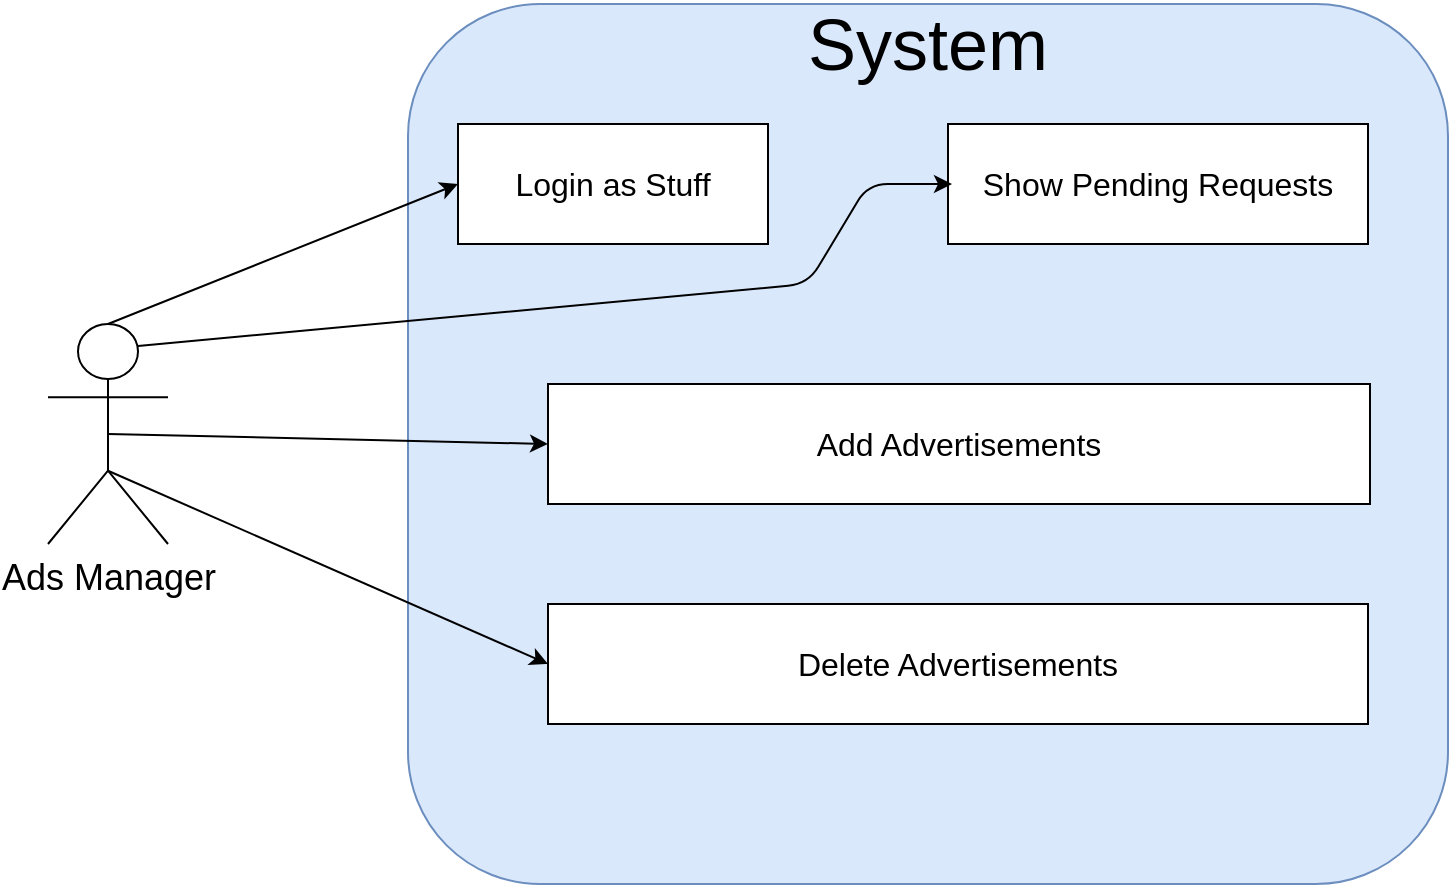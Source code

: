 <mxfile version="12.2.9" type="device" pages="1"><diagram id="_r2emABW6VHRbAWAbqgV" name="Page-1"><mxGraphModel dx="1038" dy="499" grid="1" gridSize="10" guides="1" tooltips="1" connect="1" arrows="1" fold="1" page="1" pageScale="1" pageWidth="827" pageHeight="1169" math="0" shadow="0"><root><mxCell id="0"/><mxCell id="1" parent="0"/><mxCell id="CrONhk1njJJFG_gpIRYv-1" value="&lt;font style=&quot;font-size: 18px&quot;&gt;Ads Manager&lt;br&gt;&lt;/font&gt;" style="shape=umlActor;verticalLabelPosition=bottom;labelBackgroundColor=#ffffff;verticalAlign=top;html=1;" vertex="1" parent="1"><mxGeometry x="100" y="200" width="60" height="110" as="geometry"/></mxCell><mxCell id="CrONhk1njJJFG_gpIRYv-5" value="" style="rounded=1;whiteSpace=wrap;html=1;fillColor=#dae8fc;strokeColor=#6c8ebf;" vertex="1" parent="1"><mxGeometry x="280" y="40" width="520" height="440" as="geometry"/></mxCell><mxCell id="CrONhk1njJJFG_gpIRYv-6" value="&lt;font style=&quot;font-size: 36px&quot;&gt;System&lt;/font&gt;" style="text;html=1;strokeColor=none;fillColor=none;align=center;verticalAlign=middle;whiteSpace=wrap;rounded=0;" vertex="1" parent="1"><mxGeometry x="520" y="50" width="40" height="20" as="geometry"/></mxCell><mxCell id="CrONhk1njJJFG_gpIRYv-12" value="Login as Stuff" style="rounded=0;whiteSpace=wrap;html=1;fontSize=16;" vertex="1" parent="1"><mxGeometry x="305" y="100" width="155" height="60" as="geometry"/></mxCell><mxCell id="CrONhk1njJJFG_gpIRYv-17" value="" style="endArrow=classic;html=1;fontSize=16;entryX=0;entryY=0.5;entryDx=0;entryDy=0;exitX=0.5;exitY=0;exitDx=0;exitDy=0;exitPerimeter=0;" edge="1" parent="1" source="CrONhk1njJJFG_gpIRYv-1" target="CrONhk1njJJFG_gpIRYv-12"><mxGeometry width="50" height="50" relative="1" as="geometry"><mxPoint x="100" y="440" as="sourcePoint"/><mxPoint x="150" y="390" as="targetPoint"/><Array as="points"/></mxGeometry></mxCell><mxCell id="CrONhk1njJJFG_gpIRYv-22" value="Show Pending Requests" style="rounded=0;whiteSpace=wrap;html=1;fontSize=16;" vertex="1" parent="1"><mxGeometry x="550" y="100" width="210" height="60" as="geometry"/></mxCell><mxCell id="CrONhk1njJJFG_gpIRYv-23" value="" style="endArrow=classic;html=1;fontSize=16;exitX=0.75;exitY=0.1;exitDx=0;exitDy=0;exitPerimeter=0;" edge="1" parent="1" source="CrONhk1njJJFG_gpIRYv-1"><mxGeometry width="50" height="50" relative="1" as="geometry"><mxPoint x="50" y="410" as="sourcePoint"/><mxPoint x="552" y="130" as="targetPoint"/><Array as="points"><mxPoint x="480" y="180"/><mxPoint x="510" y="130"/></Array></mxGeometry></mxCell><mxCell id="CrONhk1njJJFG_gpIRYv-31" value="Add Advertisements" style="rounded=0;whiteSpace=wrap;html=1;fontSize=16;" vertex="1" parent="1"><mxGeometry x="350" y="230" width="411" height="60" as="geometry"/></mxCell><mxCell id="CrONhk1njJJFG_gpIRYv-32" value="" style="endArrow=classic;html=1;fontSize=16;entryX=0;entryY=0.5;entryDx=0;entryDy=0;exitX=0.5;exitY=0.5;exitDx=0;exitDy=0;exitPerimeter=0;" edge="1" parent="1" source="CrONhk1njJJFG_gpIRYv-1" target="CrONhk1njJJFG_gpIRYv-31"><mxGeometry width="50" height="50" relative="1" as="geometry"><mxPoint x="136" y="303.167" as="sourcePoint"/><mxPoint x="383.5" y="316.5" as="targetPoint"/></mxGeometry></mxCell><mxCell id="CrONhk1njJJFG_gpIRYv-35" value="Delete Advertisements" style="rounded=0;whiteSpace=wrap;html=1;fontSize=16;" vertex="1" parent="1"><mxGeometry x="350" y="340" width="410" height="60" as="geometry"/></mxCell><mxCell id="CrONhk1njJJFG_gpIRYv-37" value="" style="endArrow=classic;html=1;fontSize=16;entryX=0;entryY=0.5;entryDx=0;entryDy=0;exitX=0.5;exitY=0.667;exitDx=0;exitDy=0;exitPerimeter=0;" edge="1" parent="1" source="CrONhk1njJJFG_gpIRYv-1" target="CrONhk1njJJFG_gpIRYv-35"><mxGeometry width="50" height="50" relative="1" as="geometry"><mxPoint x="130" y="430" as="sourcePoint"/><mxPoint x="180" y="380" as="targetPoint"/></mxGeometry></mxCell></root></mxGraphModel></diagram></mxfile>